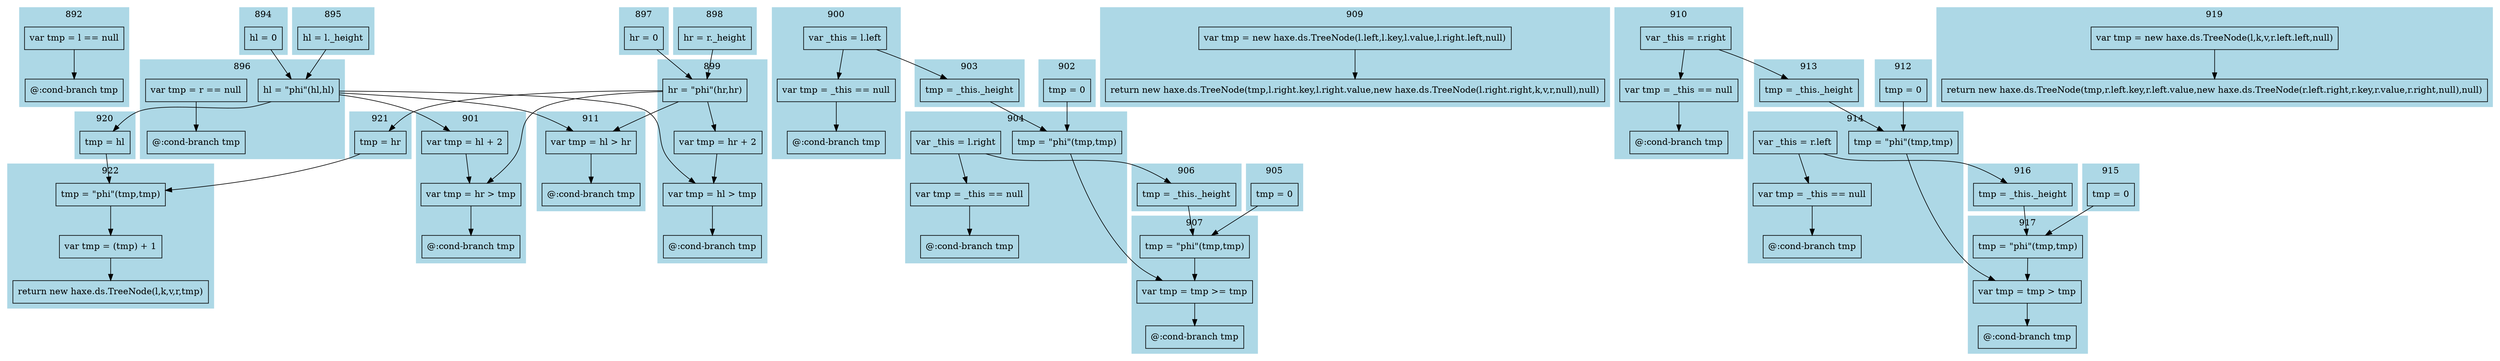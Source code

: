 digraph graphname {
e892_false_1 -> e892_false_2;
e894_false_0 -> e896_true_0;
e896_true_0 -> e920_false_0;
e896_true_0 -> e911_false_1;
e896_true_0 -> e901_false_0;
e896_true_0 -> e899_false_1;
e896_false_1 -> e896_false_2;
e897_false_0 -> e899_true_0;
e899_true_0 -> e921_false_0;
e899_true_0 -> e911_false_1;
e899_true_0 -> e901_false_1;
e899_true_0 -> e899_false_0;
e899_false_0 -> e899_false_1;
e899_false_1 -> e899_false_2;
e900_false_0 -> e903_false_0;
e900_false_0 -> e900_false_2;
e900_false_2 -> e900_false_3;
e902_false_0 -> e904_true_0;
e904_true_0 -> e907_false_0;
e904_false_0 -> e906_false_0;
e904_false_0 -> e904_false_2;
e904_false_2 -> e904_false_3;
e905_false_0 -> e907_true_0;
e907_true_0 -> e907_false_0;
e907_false_0 -> e907_false_1;
e909_false_0 -> e909_false_1;
e906_false_0 -> e907_true_0;
e903_false_0 -> e904_true_0;
e901_false_0 -> e901_false_1;
e901_false_1 -> e901_false_2;
e910_false_0 -> e913_false_0;
e910_false_0 -> e910_false_2;
e910_false_2 -> e910_false_3;
e912_false_0 -> e914_true_0;
e914_true_0 -> e917_false_0;
e914_false_0 -> e916_false_0;
e914_false_0 -> e914_false_2;
e914_false_2 -> e914_false_3;
e915_false_0 -> e917_true_0;
e917_true_0 -> e917_false_0;
e917_false_0 -> e917_false_1;
e919_false_0 -> e919_false_1;
e916_false_0 -> e917_true_0;
e913_false_0 -> e914_true_0;
e911_false_1 -> e911_false_2;
e920_false_0 -> e922_true_0;
e922_true_0 -> e922_false_0;
e922_false_0 -> e922_false_1;
e921_false_0 -> e922_true_0;
e898_false_0 -> e899_true_0;
e895_false_0 -> e896_true_0;
subgraph cluster_922 {
label=922;
style=filled;
color=lightblue;
e922_false_1[shape=box,label="return new haxe.ds.TreeNode(l,k,v,r,tmp)"];
e922_false_0[shape=box,label="var tmp = (tmp) + 1"];
e922_true_0[shape=box,label="tmp = \"phi\"(tmp,tmp)"];
}
subgraph cluster_921 {
label=921;
style=filled;
color=lightblue;
e921_false_0[shape=box,label="tmp = hr"];
}
subgraph cluster_920 {
label=920;
style=filled;
color=lightblue;
e920_false_0[shape=box,label="tmp = hl"];
}
subgraph cluster_919 {
label=919;
style=filled;
color=lightblue;
e919_false_1[shape=box,label="return new haxe.ds.TreeNode(tmp,r.left.key,r.left.value,new haxe.ds.TreeNode(r.left.right,r.key,r.value,r.right,null),null)"];
e919_false_0[shape=box,label="var tmp = new haxe.ds.TreeNode(l,k,v,r.left.left,null)"];
}
subgraph cluster_917 {
label=917;
style=filled;
color=lightblue;
e917_false_1[shape=box,label="@:cond-branch tmp"];
e917_false_0[shape=box,label="var tmp = tmp > tmp"];
e917_true_0[shape=box,label="tmp = \"phi\"(tmp,tmp)"];
}
subgraph cluster_916 {
label=916;
style=filled;
color=lightblue;
e916_false_0[shape=box,label="tmp = _this._height"];
}
subgraph cluster_915 {
label=915;
style=filled;
color=lightblue;
e915_false_0[shape=box,label="tmp = 0"];
}
subgraph cluster_914 {
label=914;
style=filled;
color=lightblue;
e914_false_3[shape=box,label="@:cond-branch tmp"];
e914_false_2[shape=box,label="var tmp = _this == null"];
e914_false_0[shape=box,label="var _this = r.left"];
e914_true_0[shape=box,label="tmp = \"phi\"(tmp,tmp)"];
}
subgraph cluster_913 {
label=913;
style=filled;
color=lightblue;
e913_false_0[shape=box,label="tmp = _this._height"];
}
subgraph cluster_912 {
label=912;
style=filled;
color=lightblue;
e912_false_0[shape=box,label="tmp = 0"];
}
subgraph cluster_911 {
label=911;
style=filled;
color=lightblue;
e911_false_2[shape=box,label="@:cond-branch tmp"];
e911_false_1[shape=box,label="var tmp = hl > hr"];
}
subgraph cluster_910 {
label=910;
style=filled;
color=lightblue;
e910_false_3[shape=box,label="@:cond-branch tmp"];
e910_false_2[shape=box,label="var tmp = _this == null"];
e910_false_0[shape=box,label="var _this = r.right"];
}
subgraph cluster_909 {
label=909;
style=filled;
color=lightblue;
e909_false_1[shape=box,label="return new haxe.ds.TreeNode(tmp,l.right.key,l.right.value,new haxe.ds.TreeNode(l.right.right,k,v,r,null),null)"];
e909_false_0[shape=box,label="var tmp = new haxe.ds.TreeNode(l.left,l.key,l.value,l.right.left,null)"];
}
subgraph cluster_907 {
label=907;
style=filled;
color=lightblue;
e907_false_1[shape=box,label="@:cond-branch tmp"];
e907_false_0[shape=box,label="var tmp = tmp >= tmp"];
e907_true_0[shape=box,label="tmp = \"phi\"(tmp,tmp)"];
}
subgraph cluster_906 {
label=906;
style=filled;
color=lightblue;
e906_false_0[shape=box,label="tmp = _this._height"];
}
subgraph cluster_905 {
label=905;
style=filled;
color=lightblue;
e905_false_0[shape=box,label="tmp = 0"];
}
subgraph cluster_904 {
label=904;
style=filled;
color=lightblue;
e904_false_3[shape=box,label="@:cond-branch tmp"];
e904_false_2[shape=box,label="var tmp = _this == null"];
e904_false_0[shape=box,label="var _this = l.right"];
e904_true_0[shape=box,label="tmp = \"phi\"(tmp,tmp)"];
}
subgraph cluster_903 {
label=903;
style=filled;
color=lightblue;
e903_false_0[shape=box,label="tmp = _this._height"];
}
subgraph cluster_902 {
label=902;
style=filled;
color=lightblue;
e902_false_0[shape=box,label="tmp = 0"];
}
subgraph cluster_901 {
label=901;
style=filled;
color=lightblue;
e901_false_2[shape=box,label="@:cond-branch tmp"];
e901_false_1[shape=box,label="var tmp = hr > tmp"];
e901_false_0[shape=box,label="var tmp = hl + 2"];
}
subgraph cluster_900 {
label=900;
style=filled;
color=lightblue;
e900_false_3[shape=box,label="@:cond-branch tmp"];
e900_false_2[shape=box,label="var tmp = _this == null"];
e900_false_0[shape=box,label="var _this = l.left"];
}
subgraph cluster_899 {
label=899;
style=filled;
color=lightblue;
e899_false_2[shape=box,label="@:cond-branch tmp"];
e899_false_1[shape=box,label="var tmp = hl > tmp"];
e899_false_0[shape=box,label="var tmp = hr + 2"];
e899_true_0[shape=box,label="hr = \"phi\"(hr,hr)"];
}
subgraph cluster_898 {
label=898;
style=filled;
color=lightblue;
e898_false_0[shape=box,label="hr = r._height"];
}
subgraph cluster_897 {
label=897;
style=filled;
color=lightblue;
e897_false_0[shape=box,label="hr = 0"];
}
subgraph cluster_896 {
label=896;
style=filled;
color=lightblue;
e896_false_2[shape=box,label="@:cond-branch tmp"];
e896_false_1[shape=box,label="var tmp = r == null"];
e896_true_0[shape=box,label="hl = \"phi\"(hl,hl)"];
}
subgraph cluster_895 {
label=895;
style=filled;
color=lightblue;
e895_false_0[shape=box,label="hl = l._height"];
}
subgraph cluster_894 {
label=894;
style=filled;
color=lightblue;
e894_false_0[shape=box,label="hl = 0"];
}
subgraph cluster_892 {
label=892;
style=filled;
color=lightblue;
e892_false_2[shape=box,label="@:cond-branch tmp"];
e892_false_1[shape=box,label="var tmp = l == null"];
}
}
